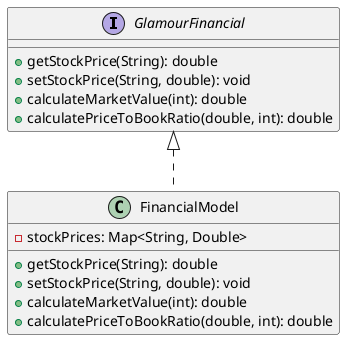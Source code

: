 @startuml
interface GlamourFinancial {
    +getStockPrice(String): double
    +setStockPrice(String, double): void
    +calculateMarketValue(int): double
    +calculatePriceToBookRatio(double, int): double
}

class FinancialModel {
    -stockPrices: Map<String, Double>
    +getStockPrice(String): double
    +setStockPrice(String, double): void
    +calculateMarketValue(int): double
    +calculatePriceToBookRatio(double, int): double
}

GlamourFinancial <|.. FinancialModel
@enduml
